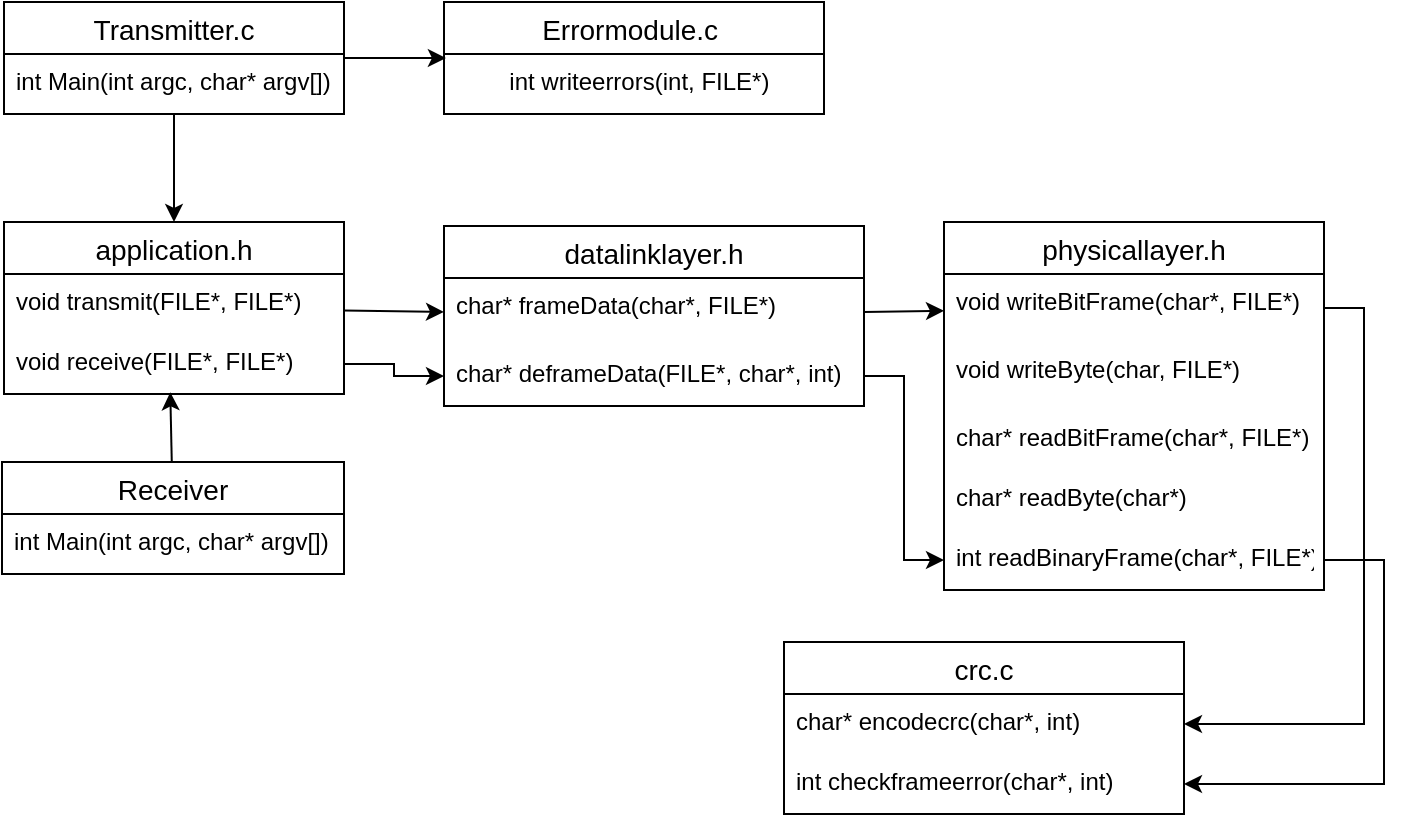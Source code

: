 <mxfile version="13.6.9" type="device"><diagram id="-NaS2JfEecfwtDsSGNmE" name="Page-1"><mxGraphModel dx="868" dy="401" grid="1" gridSize="10" guides="1" tooltips="1" connect="1" arrows="1" fold="1" page="1" pageScale="1" pageWidth="827" pageHeight="1169" math="0" shadow="0"><root><mxCell id="0"/><mxCell id="1" parent="0"/><mxCell id="zidDdApHsPgyz0NAXUtM-15" style="rounded=0;orthogonalLoop=1;jettySize=auto;html=1;entryX=0;entryY=0.5;entryDx=0;entryDy=0;" parent="1" source="zidDdApHsPgyz0NAXUtM-8" target="zidDdApHsPgyz0NAXUtM-13" edge="1"><mxGeometry relative="1" as="geometry"/></mxCell><mxCell id="zidDdApHsPgyz0NAXUtM-17" style="edgeStyle=none;rounded=0;orthogonalLoop=1;jettySize=auto;html=1;exitX=1;exitY=0.5;exitDx=0;exitDy=0;" parent="1" source="zidDdApHsPgyz0NAXUtM-13" target="zidDdApHsPgyz0NAXUtM-5" edge="1"><mxGeometry relative="1" as="geometry"><mxPoint x="510" y="204" as="sourcePoint"/></mxGeometry></mxCell><mxCell id="zidDdApHsPgyz0NAXUtM-12" value="datalinklayer.h" style="swimlane;fontStyle=0;childLayout=stackLayout;horizontal=1;startSize=26;horizontalStack=0;resizeParent=1;resizeParentMax=0;resizeLast=0;collapsible=1;marginBottom=0;align=center;fontSize=14;" parent="1" vertex="1"><mxGeometry x="340" y="162" width="210" height="90" as="geometry"/></mxCell><mxCell id="zidDdApHsPgyz0NAXUtM-13" value="char* frameData(char*, FILE*)" style="text;strokeColor=none;fillColor=none;spacingLeft=4;spacingRight=4;overflow=hidden;rotatable=0;points=[[0,0.5],[1,0.5]];portConstraint=eastwest;fontSize=12;" parent="zidDdApHsPgyz0NAXUtM-12" vertex="1"><mxGeometry y="26" width="210" height="34" as="geometry"/></mxCell><mxCell id="zidDdApHsPgyz0NAXUtM-14" value="char* deframeData(FILE*, char*, int)" style="text;strokeColor=none;fillColor=none;spacingLeft=4;spacingRight=4;overflow=hidden;rotatable=0;points=[[0,0.5],[1,0.5]];portConstraint=eastwest;fontSize=12;" parent="zidDdApHsPgyz0NAXUtM-12" vertex="1"><mxGeometry y="60" width="210" height="30" as="geometry"/></mxCell><mxCell id="zidDdApHsPgyz0NAXUtM-8" value="application.h" style="swimlane;fontStyle=0;childLayout=stackLayout;horizontal=1;startSize=26;horizontalStack=0;resizeParent=1;resizeParentMax=0;resizeLast=0;collapsible=1;marginBottom=0;align=center;fontSize=14;" parent="1" vertex="1"><mxGeometry x="120" y="160" width="170" height="86" as="geometry"/></mxCell><mxCell id="zidDdApHsPgyz0NAXUtM-9" value="void transmit(FILE*, FILE*)" style="text;strokeColor=none;fillColor=none;spacingLeft=4;spacingRight=4;overflow=hidden;rotatable=0;points=[[0,0.5],[1,0.5]];portConstraint=eastwest;fontSize=12;" parent="zidDdApHsPgyz0NAXUtM-8" vertex="1"><mxGeometry y="26" width="170" height="30" as="geometry"/></mxCell><mxCell id="zidDdApHsPgyz0NAXUtM-10" value="void receive(FILE*, FILE*)" style="text;strokeColor=none;fillColor=none;spacingLeft=4;spacingRight=4;overflow=hidden;rotatable=0;points=[[0,0.5],[1,0.5]];portConstraint=eastwest;fontSize=12;" parent="zidDdApHsPgyz0NAXUtM-8" vertex="1"><mxGeometry y="56" width="170" height="30" as="geometry"/></mxCell><mxCell id="oz_K67QG9pa25yr0A1LE-4" style="edgeStyle=orthogonalEdgeStyle;rounded=0;orthogonalLoop=1;jettySize=auto;html=1;entryX=0.5;entryY=0;entryDx=0;entryDy=0;" parent="1" source="oz_K67QG9pa25yr0A1LE-1" target="zidDdApHsPgyz0NAXUtM-8" edge="1"><mxGeometry relative="1" as="geometry"/></mxCell><mxCell id="OZHPUt6bjnB_uvMBb-Gi-3" style="edgeStyle=orthogonalEdgeStyle;rounded=0;orthogonalLoop=1;jettySize=auto;html=1;entryX=0.005;entryY=0.067;entryDx=0;entryDy=0;entryPerimeter=0;" edge="1" parent="1" source="oz_K67QG9pa25yr0A1LE-1" target="OZHPUt6bjnB_uvMBb-Gi-2"><mxGeometry relative="1" as="geometry"/></mxCell><mxCell id="oz_K67QG9pa25yr0A1LE-1" value="Transmitter.c" style="swimlane;fontStyle=0;childLayout=stackLayout;horizontal=1;startSize=26;horizontalStack=0;resizeParent=1;resizeParentMax=0;resizeLast=0;collapsible=1;marginBottom=0;align=center;fontSize=14;" parent="1" vertex="1"><mxGeometry x="120" y="50" width="170" height="56" as="geometry"/></mxCell><mxCell id="oz_K67QG9pa25yr0A1LE-3" value="int Main(int argc, char* argv[])" style="text;strokeColor=none;fillColor=none;spacingLeft=4;spacingRight=4;overflow=hidden;rotatable=0;points=[[0,0.5],[1,0.5]];portConstraint=eastwest;fontSize=12;" parent="oz_K67QG9pa25yr0A1LE-1" vertex="1"><mxGeometry y="26" width="170" height="30" as="geometry"/></mxCell><mxCell id="oz_K67QG9pa25yr0A1LE-7" style="rounded=0;orthogonalLoop=1;jettySize=auto;html=1;entryX=0.489;entryY=0.972;entryDx=0;entryDy=0;entryPerimeter=0;" parent="1" source="oz_K67QG9pa25yr0A1LE-5" target="zidDdApHsPgyz0NAXUtM-10" edge="1"><mxGeometry relative="1" as="geometry"><mxPoint x="200" y="250" as="targetPoint"/></mxGeometry></mxCell><mxCell id="oz_K67QG9pa25yr0A1LE-5" value="Receiver" style="swimlane;fontStyle=0;childLayout=stackLayout;horizontal=1;startSize=26;horizontalStack=0;resizeParent=1;resizeParentMax=0;resizeLast=0;collapsible=1;marginBottom=0;align=center;fontSize=14;" parent="1" vertex="1"><mxGeometry x="119" y="280" width="171" height="56" as="geometry"/></mxCell><mxCell id="oz_K67QG9pa25yr0A1LE-6" value="int Main(int argc, char* argv[])" style="text;strokeColor=none;fillColor=none;spacingLeft=4;spacingRight=4;overflow=hidden;rotatable=0;points=[[0,0.5],[1,0.5]];portConstraint=eastwest;fontSize=12;" parent="oz_K67QG9pa25yr0A1LE-5" vertex="1"><mxGeometry y="26" width="171" height="30" as="geometry"/></mxCell><mxCell id="OZHPUt6bjnB_uvMBb-Gi-1" value="Errormodule.c " style="swimlane;fontStyle=0;childLayout=stackLayout;horizontal=1;startSize=26;horizontalStack=0;resizeParent=1;resizeParentMax=0;resizeLast=0;collapsible=1;marginBottom=0;align=center;fontSize=14;" vertex="1" parent="1"><mxGeometry x="340" y="50" width="190" height="56" as="geometry"/></mxCell><mxCell id="OZHPUt6bjnB_uvMBb-Gi-2" value="        int writeerrors(int, FILE*)" style="text;strokeColor=none;fillColor=none;spacingLeft=4;spacingRight=4;overflow=hidden;rotatable=0;points=[[0,0.5],[1,0.5]];portConstraint=eastwest;fontSize=12;" vertex="1" parent="OZHPUt6bjnB_uvMBb-Gi-1"><mxGeometry y="26" width="190" height="30" as="geometry"/></mxCell><mxCell id="zidDdApHsPgyz0NAXUtM-4" value="physicallayer.h" style="swimlane;fontStyle=0;childLayout=stackLayout;horizontal=1;startSize=26;horizontalStack=0;resizeParent=1;resizeParentMax=0;resizeLast=0;collapsible=1;marginBottom=0;align=center;fontSize=14;" parent="1" vertex="1"><mxGeometry x="590" y="160" width="190" height="184" as="geometry"/></mxCell><mxCell id="zidDdApHsPgyz0NAXUtM-5" value="void writeBitFrame(char*, FILE*)" style="text;strokeColor=none;fillColor=none;spacingLeft=4;spacingRight=4;overflow=hidden;rotatable=0;points=[[0,0.5],[1,0.5]];portConstraint=eastwest;fontSize=12;" parent="zidDdApHsPgyz0NAXUtM-4" vertex="1"><mxGeometry y="26" width="190" height="34" as="geometry"/></mxCell><mxCell id="oz_K67QG9pa25yr0A1LE-10" value="void writeByte(char, FILE*)" style="text;strokeColor=none;fillColor=none;spacingLeft=4;spacingRight=4;overflow=hidden;rotatable=0;points=[[0,0.5],[1,0.5]];portConstraint=eastwest;fontSize=12;" parent="zidDdApHsPgyz0NAXUtM-4" vertex="1"><mxGeometry y="60" width="190" height="34" as="geometry"/></mxCell><mxCell id="zidDdApHsPgyz0NAXUtM-6" value="char* readBitFrame(char*, FILE*)" style="text;strokeColor=none;fillColor=none;spacingLeft=4;spacingRight=4;overflow=hidden;rotatable=0;points=[[0,0.5],[1,0.5]];portConstraint=eastwest;fontSize=12;" parent="zidDdApHsPgyz0NAXUtM-4" vertex="1"><mxGeometry y="94" width="190" height="30" as="geometry"/></mxCell><mxCell id="oz_K67QG9pa25yr0A1LE-9" value="char* readByte(char*)" style="text;strokeColor=none;fillColor=none;spacingLeft=4;spacingRight=4;overflow=hidden;rotatable=0;points=[[0,0.5],[1,0.5]];portConstraint=eastwest;fontSize=12;" parent="zidDdApHsPgyz0NAXUtM-4" vertex="1"><mxGeometry y="124" width="190" height="30" as="geometry"/></mxCell><mxCell id="OZHPUt6bjnB_uvMBb-Gi-16" value="int readBinaryFrame(char*, FILE*)" style="text;strokeColor=none;fillColor=none;spacingLeft=4;spacingRight=4;overflow=hidden;rotatable=0;points=[[0,0.5],[1,0.5]];portConstraint=eastwest;fontSize=12;" vertex="1" parent="zidDdApHsPgyz0NAXUtM-4"><mxGeometry y="154" width="190" height="30" as="geometry"/></mxCell><mxCell id="OZHPUt6bjnB_uvMBb-Gi-14" style="edgeStyle=orthogonalEdgeStyle;rounded=0;orthogonalLoop=1;jettySize=auto;html=1;exitX=1;exitY=0.5;exitDx=0;exitDy=0;" edge="1" parent="1" source="zidDdApHsPgyz0NAXUtM-5" target="OZHPUt6bjnB_uvMBb-Gi-5"><mxGeometry relative="1" as="geometry"/></mxCell><mxCell id="OZHPUt6bjnB_uvMBb-Gi-17" style="edgeStyle=orthogonalEdgeStyle;rounded=0;orthogonalLoop=1;jettySize=auto;html=1;entryX=0;entryY=0.5;entryDx=0;entryDy=0;" edge="1" parent="1" source="zidDdApHsPgyz0NAXUtM-14" target="OZHPUt6bjnB_uvMBb-Gi-16"><mxGeometry relative="1" as="geometry"/></mxCell><mxCell id="OZHPUt6bjnB_uvMBb-Gi-18" style="edgeStyle=orthogonalEdgeStyle;rounded=0;orthogonalLoop=1;jettySize=auto;html=1;exitX=1;exitY=0.5;exitDx=0;exitDy=0;entryX=1;entryY=0.5;entryDx=0;entryDy=0;" edge="1" parent="1" source="OZHPUt6bjnB_uvMBb-Gi-16" target="OZHPUt6bjnB_uvMBb-Gi-13"><mxGeometry relative="1" as="geometry"><Array as="points"><mxPoint x="810" y="329"/><mxPoint x="810" y="441"/></Array></mxGeometry></mxCell><mxCell id="OZHPUt6bjnB_uvMBb-Gi-19" style="edgeStyle=orthogonalEdgeStyle;rounded=0;orthogonalLoop=1;jettySize=auto;html=1;exitX=1;exitY=0.5;exitDx=0;exitDy=0;" edge="1" parent="1" source="zidDdApHsPgyz0NAXUtM-10" target="zidDdApHsPgyz0NAXUtM-14"><mxGeometry relative="1" as="geometry"/></mxCell><mxCell id="OZHPUt6bjnB_uvMBb-Gi-4" value="crc.c" style="swimlane;fontStyle=0;childLayout=stackLayout;horizontal=1;startSize=26;horizontalStack=0;resizeParent=1;resizeParentMax=0;resizeLast=0;collapsible=1;marginBottom=0;align=center;fontSize=14;" vertex="1" parent="1"><mxGeometry x="510" y="370" width="200" height="86" as="geometry"/></mxCell><mxCell id="OZHPUt6bjnB_uvMBb-Gi-5" value="char* encodecrc(char*, int)" style="text;strokeColor=none;fillColor=none;spacingLeft=4;spacingRight=4;overflow=hidden;rotatable=0;points=[[0,0.5],[1,0.5]];portConstraint=eastwest;fontSize=12;" vertex="1" parent="OZHPUt6bjnB_uvMBb-Gi-4"><mxGeometry y="26" width="200" height="30" as="geometry"/></mxCell><mxCell id="OZHPUt6bjnB_uvMBb-Gi-13" value="int checkframeerror(char*, int)" style="text;strokeColor=none;fillColor=none;spacingLeft=4;spacingRight=4;overflow=hidden;rotatable=0;points=[[0,0.5],[1,0.5]];portConstraint=eastwest;fontSize=12;" vertex="1" parent="OZHPUt6bjnB_uvMBb-Gi-4"><mxGeometry y="56" width="200" height="30" as="geometry"/></mxCell></root></mxGraphModel></diagram></mxfile>